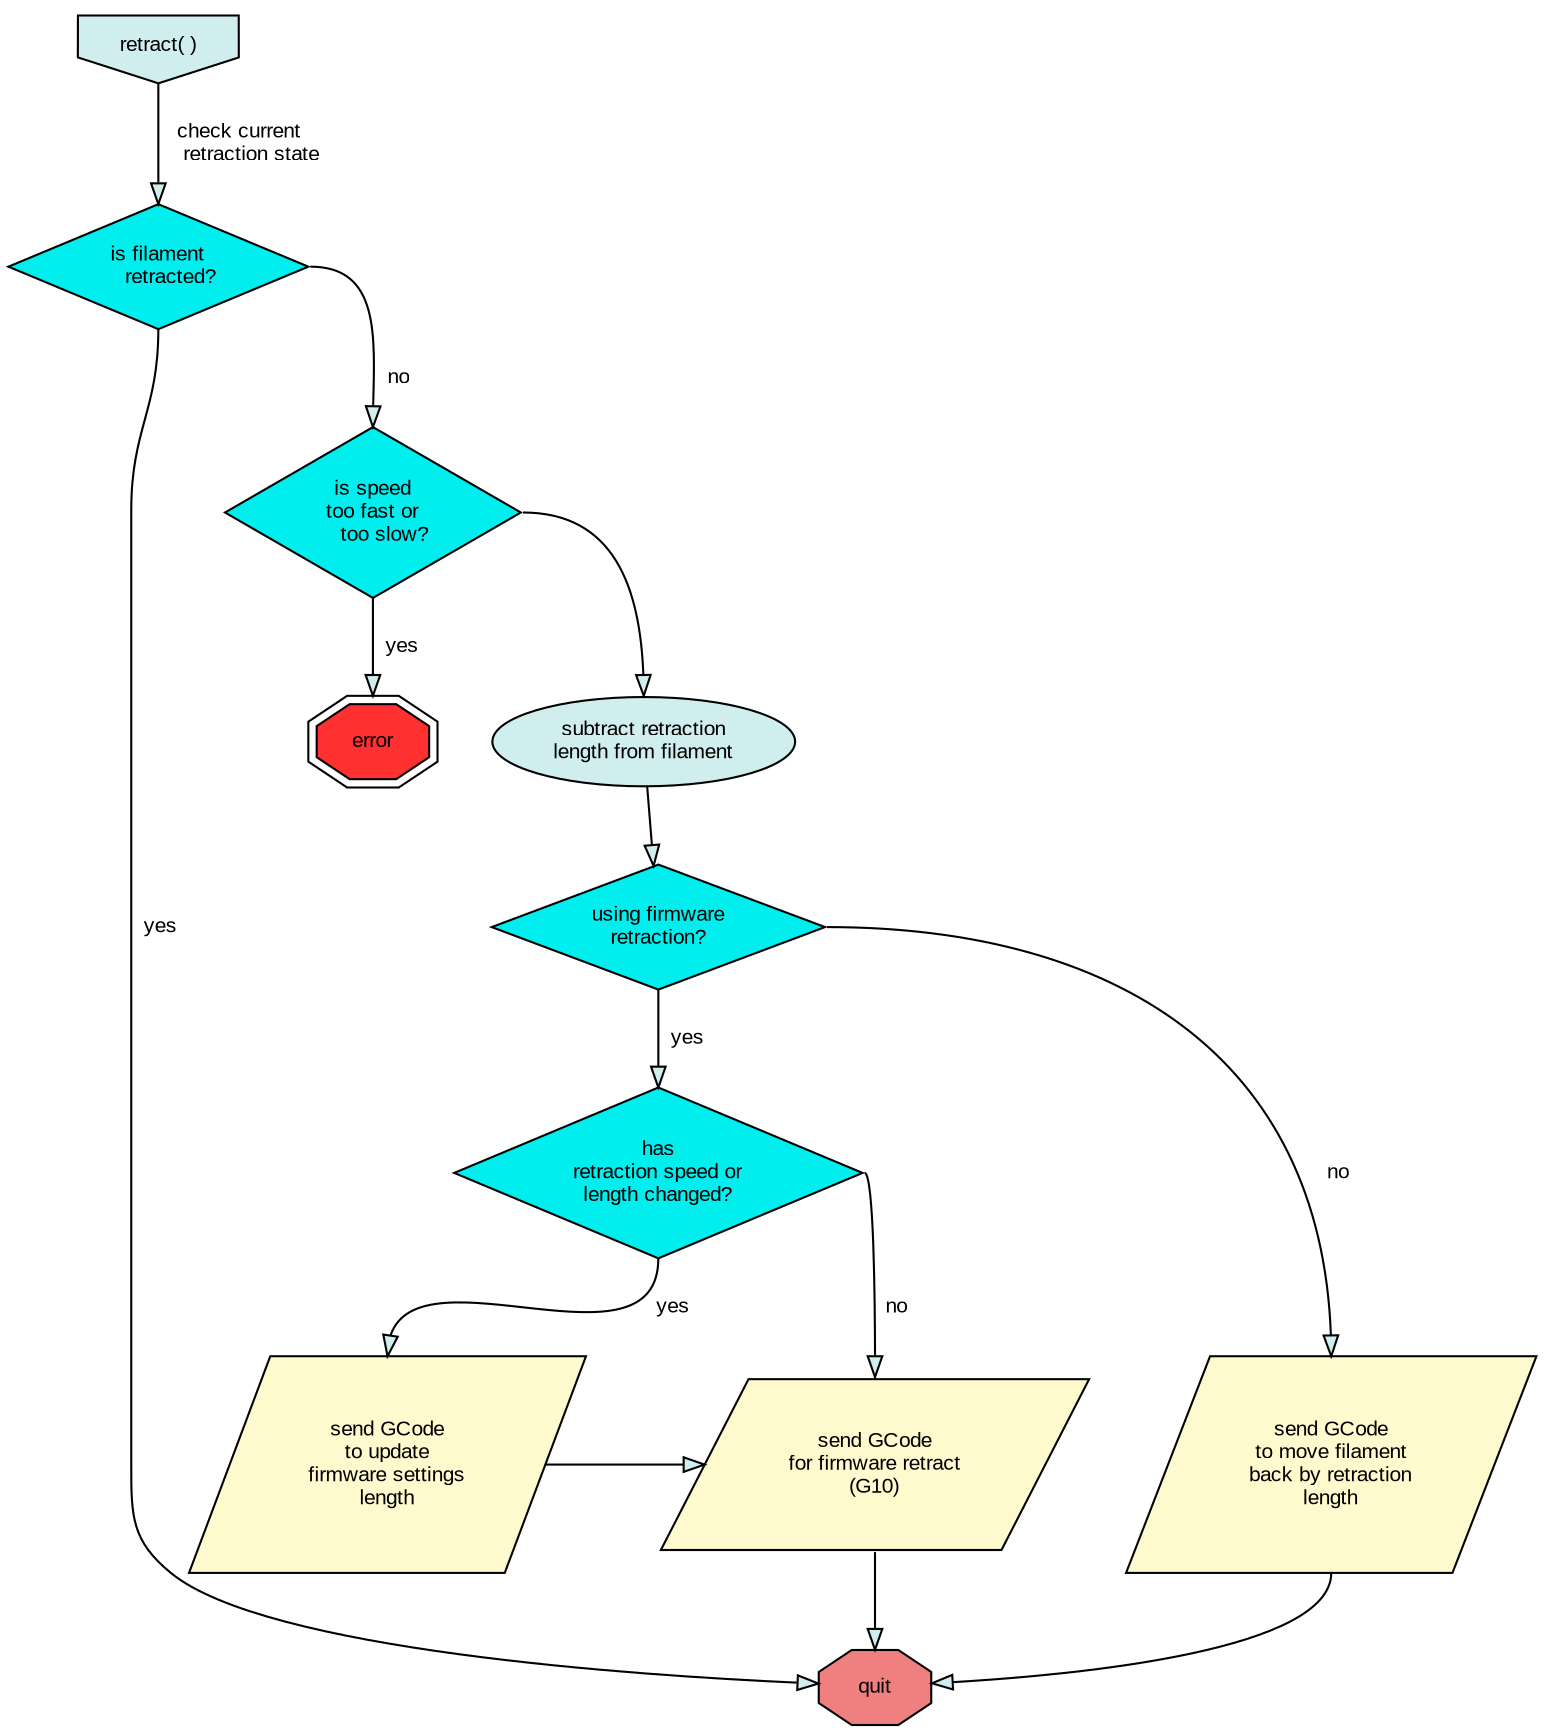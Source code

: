 digraph retract {
    splines="TRUE";

    node [style="filled", fillcolor="lightcyan2", fontsize="10", fontname="Arial"]

    edge [style="filled", fillcolor="lightcyan2", fontsize="10", fontname="Arial", compound=true]

    /* Entities */
    start [label=<retract( )>, shape="invhouse" ]
    
    check [label=<is filament<br/>
    retracted?> shape="diamond",style=filled, fillcolor="cyan2"]
    
    speedcheck[label=<is speed<br/>too fast or<br/>
    too slow?> shape="diamond",style=filled, fillcolor="cyan2"]
    
    updatelength [label=<subtract retraction<br/>length from filament> shape="ellipse"]

    firmwarecheck [label=<using firmware<br/>retraction?> shape="diamond",style=filled, fillcolor="cyan2"]

    speedchangecheck[label=<has<br/>retraction speed or<br/>length changed?> shape="diamond",style=filled, fillcolor="cyan2"]

    manualretraction[label=<send GCode<br/>to move filament<br/>back by retraction<br/>length>, shape="parallelogram",style="filled",fillcolor="lemonchiffon"]

    sendfirmwareupdate[label=<send GCode<br/>to update<br/>firmware settings<br/>length>, shape="parallelogram",style="filled",fillcolor="lemonchiffon"]

    sendfirmware [label=<send GCode<br/>for firmware retract<br/>(G10)> , shape="parallelogram",style="filled",fillcolor="lemonchiffon"]

    quit [shape="octagon",style=filled, fillcolor="lightcoral"]

    error [shape="doubleoctagon",style=filled, fillcolor="firebrick1"]


    /* Relationships */
    start -> check [label=<check current<br/>
    retraction state>]
    
    check:s -> quit [label="  yes"]

    check:e -> speedcheck:n [label="  no"]

    speedcheck:s -> error:n [label="  yes"]

    speedcheck:e -> updatelength:n

    updatelength -> firmwarecheck

    firmwarecheck:s -> speedchangecheck:n [label="  yes"]

    firmwarecheck:e -> manualretraction:n [label=" no"]

    manualretraction:s -> quit

    speedchangecheck:s -> sendfirmwareupdate:n [label="  yes"]

    sendfirmwareupdate -> sendfirmware

    sendfirmware:s -> quit

    speedchangecheck:e -> sendfirmware:n [label="  no"]

    /* Ranks */
    { rank=same; sendfirmwareupdate; sendfirmware;manualretraction};
}
